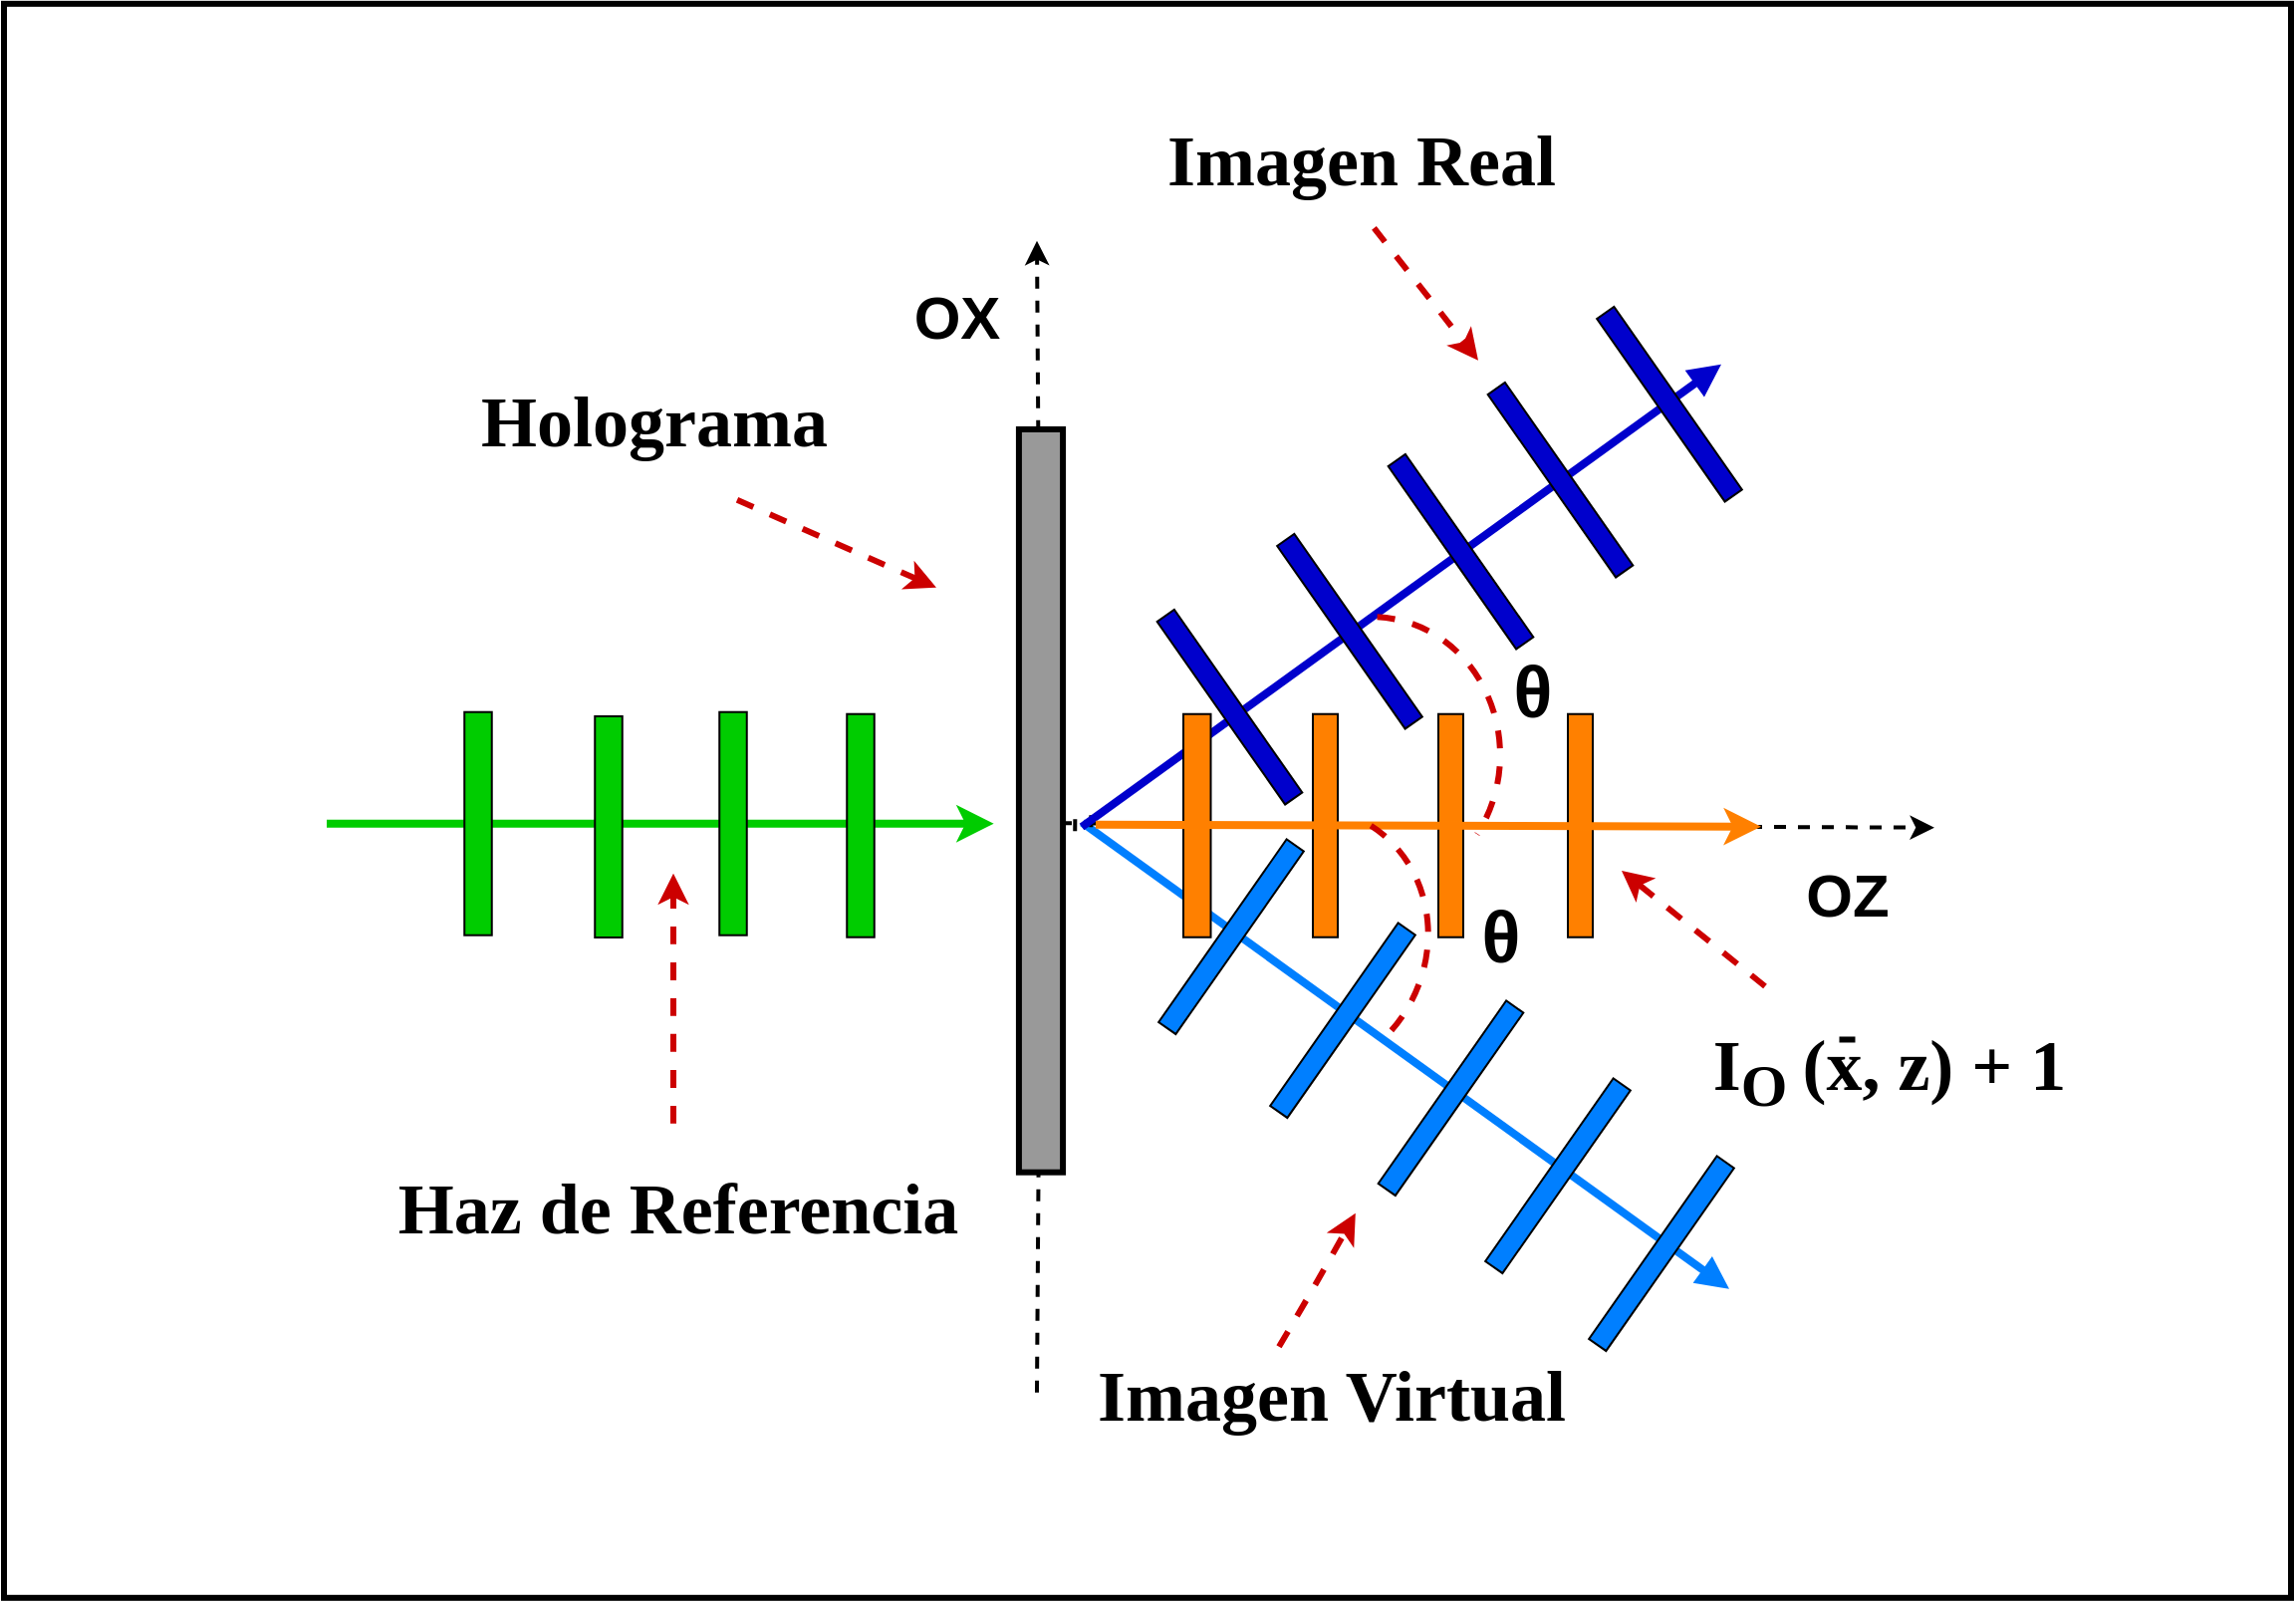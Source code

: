 <mxfile version="21.6.5" type="device">
  <diagram id="7V4O5eJFeHmqYtYDGreQ" name="Página-1">
    <mxGraphModel dx="311" dy="50" grid="1" gridSize="2" guides="1" tooltips="1" connect="1" arrows="1" fold="1" page="1" pageScale="1" pageWidth="1169" pageHeight="827" math="0" shadow="0">
      <root>
        <mxCell id="0" />
        <mxCell id="1" parent="0" />
        <mxCell id="Jjp8dSlwUwFLHbuzOiQ0-41" value="" style="endArrow=block;html=1;rounded=0;strokeColor=#007FFF;strokeWidth=4;movable=1;resizable=1;rotatable=1;deletable=1;editable=1;connectable=1;endFill=1;startArrow=none;startFill=0;" parent="1" edge="1">
          <mxGeometry width="50" height="50" relative="1" as="geometry">
            <mxPoint x="1719.25" y="1253.87" as="sourcePoint" />
            <mxPoint x="2044" y="1487.87" as="targetPoint" />
          </mxGeometry>
        </mxCell>
        <mxCell id="Jjp8dSlwUwFLHbuzOiQ0-42" value="" style="endArrow=none;html=1;strokeWidth=2;rounded=0;jumpStyle=line;dashed=1;startArrow=none;movable=1;resizable=1;rotatable=1;deletable=1;editable=1;connectable=1;endFill=1;startFill=0;" parent="1" edge="1">
          <mxGeometry x="0.166" y="-12" width="50" height="50" relative="1" as="geometry">
            <mxPoint x="1696.5" y="1539.87" as="sourcePoint" />
            <mxPoint x="1698.468" y="1258.87" as="targetPoint" />
            <mxPoint y="1" as="offset" />
          </mxGeometry>
        </mxCell>
        <mxCell id="Jjp8dSlwUwFLHbuzOiQ0-43" value="" style="endArrow=classic;html=1;strokeWidth=2;rounded=0;jumpStyle=line;dashed=1;startArrow=none;movable=1;resizable=1;rotatable=1;deletable=1;editable=1;connectable=1;endFill=1;startFill=0;" parent="1" edge="1">
          <mxGeometry x="0.166" y="-12" width="50" height="50" relative="1" as="geometry">
            <mxPoint x="1698.469" y="1249.87" as="sourcePoint" />
            <mxPoint x="1696.5" y="961.87" as="targetPoint" />
            <mxPoint y="1" as="offset" />
          </mxGeometry>
        </mxCell>
        <mxCell id="Jjp8dSlwUwFLHbuzOiQ0-44" value="" style="endArrow=none;html=1;strokeWidth=2;rounded=0;jumpStyle=line;dashed=1;startArrow=none;movable=1;resizable=1;rotatable=1;deletable=1;editable=1;connectable=1;endFill=1;startFill=1;" parent="1" target="Jjp8dSlwUwFLHbuzOiQ0-53" edge="1">
          <mxGeometry width="50" height="50" relative="1" as="geometry">
            <mxPoint x="1696" y="1254" as="sourcePoint" />
            <mxPoint x="2104.17" y="1253.5" as="targetPoint" />
          </mxGeometry>
        </mxCell>
        <mxCell id="Jjp8dSlwUwFLHbuzOiQ0-45" value="" style="endArrow=classic;html=1;strokeWidth=2;rounded=0;jumpStyle=line;dashed=1;startArrow=none;movable=1;resizable=1;rotatable=1;deletable=1;editable=1;connectable=1;endFill=1;startFill=1;" parent="1" source="Jjp8dSlwUwFLHbuzOiQ0-53" edge="1">
          <mxGeometry width="50" height="50" relative="1" as="geometry">
            <mxPoint x="1232" y="1253.37" as="sourcePoint" />
            <mxPoint x="2147" y="1256.37" as="targetPoint" />
          </mxGeometry>
        </mxCell>
        <mxCell id="Jjp8dSlwUwFLHbuzOiQ0-46" value="" style="endArrow=classic;html=1;rounded=0;strokeWidth=4;strokeColor=#00CC00;startArrow=none;startFill=0;" parent="1" edge="1">
          <mxGeometry width="50" height="50" relative="1" as="geometry">
            <mxPoint x="1340" y="1254.37" as="sourcePoint" />
            <mxPoint x="1674.83" y="1254.37" as="targetPoint" />
          </mxGeometry>
        </mxCell>
        <mxCell id="Jjp8dSlwUwFLHbuzOiQ0-47" value="" style="endArrow=block;html=1;rounded=0;strokeColor=#0000CC;strokeWidth=4;movable=1;resizable=1;rotatable=1;deletable=1;editable=1;connectable=1;endFill=1;startArrow=none;startFill=0;" parent="1" edge="1">
          <mxGeometry width="50" height="50" relative="1" as="geometry">
            <mxPoint x="1719" y="1256" as="sourcePoint" />
            <mxPoint x="2040" y="1023.87" as="targetPoint" />
          </mxGeometry>
        </mxCell>
        <mxCell id="Jjp8dSlwUwFLHbuzOiQ0-48" value="θ" style="text;html=1;align=center;verticalAlign=middle;resizable=1;points=[];autosize=1;strokeColor=none;fillColor=none;fontSize=36;fontColor=#000000;fontStyle=1;movable=1;rotatable=1;deletable=1;editable=1;connectable=1;" parent="1" vertex="1">
          <mxGeometry x="1908" y="1281.12" width="42" height="60" as="geometry" />
        </mxCell>
        <mxCell id="Jjp8dSlwUwFLHbuzOiQ0-49" value="" style="rounded=0;whiteSpace=wrap;html=1;rotation=-235;fillColor=#007FFF;direction=west;flipV=1;movable=1;resizable=1;rotatable=1;deletable=1;editable=1;connectable=1;strokeColor=#000000;" parent="1" vertex="1">
          <mxGeometry x="1794" y="1347.87" width="112" height="10.5" as="geometry" />
        </mxCell>
        <mxCell id="Jjp8dSlwUwFLHbuzOiQ0-50" value="θ" style="text;html=1;align=center;verticalAlign=middle;resizable=1;points=[];autosize=1;strokeColor=none;fillColor=none;fontSize=36;fontColor=#000000;fontStyle=1;movable=1;rotatable=1;deletable=1;editable=1;connectable=1;" parent="1" vertex="1">
          <mxGeometry x="1926" y="1157.87" width="38" height="60" as="geometry" />
        </mxCell>
        <mxCell id="Jjp8dSlwUwFLHbuzOiQ0-51" value="" style="rounded=0;whiteSpace=wrap;html=1;rotation=-90;fillColor=#FF8000;movable=1;resizable=1;rotatable=1;deletable=1;editable=1;connectable=1;" parent="1" vertex="1">
          <mxGeometry x="1720.88" y="1248.5" width="112" height="13.75" as="geometry" />
        </mxCell>
        <mxCell id="Jjp8dSlwUwFLHbuzOiQ0-52" value="" style="rounded=0;whiteSpace=wrap;html=1;rotation=-90;fillColor=#FF8000;movable=1;resizable=1;rotatable=1;deletable=1;editable=1;connectable=1;" parent="1" vertex="1">
          <mxGeometry x="1785.25" y="1249.12" width="112" height="12.5" as="geometry" />
        </mxCell>
        <mxCell id="Jjp8dSlwUwFLHbuzOiQ0-53" value="" style="rounded=0;whiteSpace=wrap;html=1;rotation=-90;fillColor=#FF8000;movable=1;resizable=1;rotatable=1;deletable=1;editable=1;connectable=1;" parent="1" vertex="1">
          <mxGeometry x="1848.25" y="1249.12" width="112" height="12.5" as="geometry" />
        </mxCell>
        <mxCell id="Jjp8dSlwUwFLHbuzOiQ0-54" value="" style="rounded=0;whiteSpace=wrap;html=1;rotation=-90;fillColor=#FF8000;movable=1;resizable=1;rotatable=1;deletable=1;editable=1;connectable=1;" parent="1" vertex="1">
          <mxGeometry x="1913.25" y="1249.12" width="112" height="12.5" as="geometry" />
        </mxCell>
        <mxCell id="Jjp8dSlwUwFLHbuzOiQ0-55" value="Holograma" style="text;html=1;align=center;verticalAlign=middle;resizable=0;points=[];autosize=1;strokeColor=none;fillColor=none;fontSize=36;fontFamily=Times New Roman;fontColor=#000000;fontStyle=1" parent="1" vertex="1">
          <mxGeometry x="1408" y="1025.87" width="192" height="55" as="geometry" />
        </mxCell>
        <mxCell id="Jjp8dSlwUwFLHbuzOiQ0-56" value="" style="endArrow=classic;html=1;dashed=1;strokeColor=#CC0000;strokeWidth=3;fontFamily=Times New Roman;fontSize=36;fontColor=#000000;curved=1;movable=1;resizable=1;rotatable=1;deletable=1;editable=1;connectable=1;" parent="1" edge="1">
          <mxGeometry x="-0.37" y="53" width="50" height="50" relative="1" as="geometry">
            <mxPoint x="1546" y="1091.87" as="sourcePoint" />
            <mxPoint x="1646" y="1135.87" as="targetPoint" />
            <mxPoint y="-1" as="offset" />
          </mxGeometry>
        </mxCell>
        <mxCell id="Jjp8dSlwUwFLHbuzOiQ0-57" value="Haz de Referencia" style="text;html=1;align=center;verticalAlign=middle;resizable=0;points=[];autosize=1;strokeColor=none;fillColor=none;fontSize=36;fontFamily=Times New Roman;fontColor=#000000;fontStyle=1" parent="1" vertex="1">
          <mxGeometry x="1366" y="1420.37" width="299" height="55" as="geometry" />
        </mxCell>
        <mxCell id="Jjp8dSlwUwFLHbuzOiQ0-58" value="" style="endArrow=classic;html=1;dashed=1;strokeColor=#CC0000;strokeWidth=3;fontFamily=Times New Roman;fontSize=36;fontColor=#000000;curved=1;" parent="1" edge="1">
          <mxGeometry x="0.646" y="-54" width="50" height="50" relative="1" as="geometry">
            <mxPoint x="1514" y="1404.87" as="sourcePoint" />
            <mxPoint x="1514" y="1279.37" as="targetPoint" />
            <mxPoint as="offset" />
          </mxGeometry>
        </mxCell>
        <mxCell id="Jjp8dSlwUwFLHbuzOiQ0-59" value="Imagen Real" style="text;html=1;align=center;verticalAlign=middle;resizable=0;points=[];autosize=1;strokeColor=none;fillColor=none;fontSize=36;fontFamily=Times New Roman;fontColor=#000000;fontStyle=1" parent="1" vertex="1">
          <mxGeometry x="1747.0" y="889.87" width="224" height="64" as="geometry" />
        </mxCell>
        <mxCell id="Jjp8dSlwUwFLHbuzOiQ0-60" value="" style="endArrow=classic;html=1;dashed=1;strokeColor=#CC0000;strokeWidth=3;fontFamily=Times New Roman;fontSize=36;fontColor=#000000;curved=1;exitX=0.53;exitY=1.025;exitDx=0;exitDy=0;exitPerimeter=0;" parent="1" source="Jjp8dSlwUwFLHbuzOiQ0-59" edge="1">
          <mxGeometry x="-0.37" y="53" width="50" height="50" relative="1" as="geometry">
            <mxPoint x="1876" y="963.87" as="sourcePoint" />
            <mxPoint x="1918" y="1021.87" as="targetPoint" />
            <mxPoint y="-1" as="offset" />
          </mxGeometry>
        </mxCell>
        <mxCell id="Jjp8dSlwUwFLHbuzOiQ0-61" value="Imagen Virtual" style="text;html=1;align=center;verticalAlign=middle;resizable=0;points=[];autosize=1;strokeColor=none;fillColor=none;fontSize=36;fontFamily=Times New Roman;fontColor=#000000;fontStyle=1" parent="1" vertex="1">
          <mxGeometry x="1716.0" y="1511.87" width="255" height="60" as="geometry" />
        </mxCell>
        <mxCell id="Jjp8dSlwUwFLHbuzOiQ0-62" value="" style="endArrow=classic;html=1;dashed=1;strokeColor=#CC0000;strokeWidth=3;fontFamily=Times New Roman;fontSize=36;fontColor=#000000;curved=1;" parent="1" edge="1">
          <mxGeometry x="-0.37" y="53" width="50" height="50" relative="1" as="geometry">
            <mxPoint x="1818" y="1516.87" as="sourcePoint" />
            <mxPoint x="1856.41" y="1449.87" as="targetPoint" />
            <mxPoint y="-1" as="offset" />
            <Array as="points">
              <mxPoint x="1834.41" y="1489.37" />
            </Array>
          </mxGeometry>
        </mxCell>
        <mxCell id="Jjp8dSlwUwFLHbuzOiQ0-63" value="I&lt;sub&gt;O&amp;nbsp;&lt;/sub&gt;(x, z) + 1" style="text;html=1;align=center;verticalAlign=middle;resizable=0;points=[];autosize=1;strokeColor=none;fillColor=none;fontSize=36;fontFamily=Times New Roman;fontColor=#000000;fontStyle=1" parent="1" vertex="1">
          <mxGeometry x="2025.25" y="1347.87" width="198" height="63" as="geometry" />
        </mxCell>
        <mxCell id="Jjp8dSlwUwFLHbuzOiQ0-64" value="" style="endArrow=none;html=1;rounded=0;strokeWidth=3;fontSize=30;movable=1;resizable=1;rotatable=1;deletable=1;editable=1;connectable=1;" parent="1" edge="1">
          <mxGeometry width="50" height="50" relative="1" as="geometry">
            <mxPoint x="2099.25" y="1362.74" as="sourcePoint" />
            <mxPoint x="2107.25" y="1362.74" as="targetPoint" />
          </mxGeometry>
        </mxCell>
        <mxCell id="Jjp8dSlwUwFLHbuzOiQ0-65" value="&lt;b&gt;&lt;font style=&quot;font-size: 30px;&quot;&gt;OZ&lt;/font&gt;&lt;/b&gt;" style="text;html=1;align=center;verticalAlign=middle;resizable=0;points=[];autosize=1;strokeColor=none;fillColor=none;fontSize=36;" parent="1" vertex="1">
          <mxGeometry x="2072" y="1259.88" width="62" height="56" as="geometry" />
        </mxCell>
        <mxCell id="Jjp8dSlwUwFLHbuzOiQ0-66" value="" style="ellipse;whiteSpace=wrap;html=1;aspect=fixed;fontSize=30;opacity=80;fillColor=#000000;movable=1;resizable=1;rotatable=1;deletable=1;editable=1;connectable=1;" parent="1" vertex="1">
          <mxGeometry x="1694" y="1250.12" width="4" height="4" as="geometry" />
        </mxCell>
        <mxCell id="Jjp8dSlwUwFLHbuzOiQ0-67" value="" style="rounded=0;whiteSpace=wrap;html=1;strokeWidth=3;fillColor=#999999;rotation=90;movable=1;resizable=1;rotatable=1;deletable=1;editable=1;connectable=1;" parent="1" vertex="1">
          <mxGeometry x="1512.06" y="1231.87" width="372.88" height="22.08" as="geometry" />
        </mxCell>
        <mxCell id="Jjp8dSlwUwFLHbuzOiQ0-68" value="" style="verticalLabelPosition=bottom;verticalAlign=top;html=1;shape=mxgraph.basic.arc;startAngle=0.756;endAngle=0.097;fontSize=36;fillColor=#CC0000;rotation=90;strokeColor=#CC0000;strokeWidth=3;dashed=1;movable=1;resizable=1;rotatable=1;deletable=1;editable=1;connectable=1;" parent="1" vertex="1">
          <mxGeometry x="1795.5" y="1155.87" width="138.75" height="128.25" as="geometry" />
        </mxCell>
        <mxCell id="Jjp8dSlwUwFLHbuzOiQ0-69" value="" style="endArrow=classic;html=1;rounded=0;strokeWidth=4;strokeColor=#FF8000;startArrow=none;startFill=0;" parent="1" edge="1">
          <mxGeometry width="50" height="50" relative="1" as="geometry">
            <mxPoint x="1726" y="1254.87" as="sourcePoint" />
            <mxPoint x="2060" y="1255.87" as="targetPoint" />
          </mxGeometry>
        </mxCell>
        <mxCell id="Jjp8dSlwUwFLHbuzOiQ0-70" value="" style="endArrow=classic;html=1;dashed=1;strokeColor=#CC0000;strokeWidth=3;fontFamily=Times New Roman;fontSize=36;fontColor=#000000;curved=1;" parent="1" edge="1">
          <mxGeometry x="-0.37" y="53" width="50" height="50" relative="1" as="geometry">
            <mxPoint x="2062" y="1336" as="sourcePoint" />
            <mxPoint x="1990" y="1278" as="targetPoint" />
            <mxPoint y="-1" as="offset" />
          </mxGeometry>
        </mxCell>
        <mxCell id="Jjp8dSlwUwFLHbuzOiQ0-71" value="" style="rounded=0;whiteSpace=wrap;html=1;rotation=145;fillColor=#0000CC;direction=north;flipV=1;movable=1;resizable=1;rotatable=1;deletable=1;editable=1;connectable=1;" parent="1" vertex="1">
          <mxGeometry x="1788" y="1139.87" width="10.5" height="112" as="geometry" />
        </mxCell>
        <mxCell id="Jjp8dSlwUwFLHbuzOiQ0-72" value="" style="rounded=0;whiteSpace=wrap;html=1;rotation=-235;fillColor=#007FFF;direction=east;flipV=0;movable=1;resizable=1;rotatable=1;deletable=1;editable=1;connectable=1;flipH=1;" parent="1" vertex="1">
          <mxGeometry x="1738" y="1305.87" width="112" height="10.5" as="geometry" />
        </mxCell>
        <mxCell id="Jjp8dSlwUwFLHbuzOiQ0-73" value="" style="rounded=0;whiteSpace=wrap;html=1;rotation=145;fillColor=#0000CC;direction=north;flipV=1;movable=1;resizable=1;rotatable=1;deletable=1;editable=1;connectable=1;" parent="1" vertex="1">
          <mxGeometry x="1848.25" y="1101.87" width="10.5" height="112" as="geometry" />
        </mxCell>
        <mxCell id="Jjp8dSlwUwFLHbuzOiQ0-74" value="" style="rounded=0;whiteSpace=wrap;html=1;rotation=145;fillColor=#0000CC;direction=north;flipV=1;movable=1;resizable=1;rotatable=1;deletable=1;editable=1;connectable=1;" parent="1" vertex="1">
          <mxGeometry x="1904" y="1061.87" width="10.5" height="112" as="geometry" />
        </mxCell>
        <mxCell id="Jjp8dSlwUwFLHbuzOiQ0-75" value="" style="rounded=0;whiteSpace=wrap;html=1;rotation=145;fillColor=#0000CC;direction=north;flipV=1;movable=1;resizable=1;rotatable=1;deletable=1;editable=1;connectable=1;" parent="1" vertex="1">
          <mxGeometry x="1954" y="1025.87" width="10.5" height="112" as="geometry" />
        </mxCell>
        <mxCell id="Jjp8dSlwUwFLHbuzOiQ0-76" value="" style="rounded=0;whiteSpace=wrap;html=1;rotation=-235;fillColor=#007FFF;direction=west;flipV=1;movable=1;resizable=1;rotatable=1;deletable=1;editable=1;connectable=1;strokeColor=#000000;" parent="1" vertex="1">
          <mxGeometry x="1848.25" y="1386.87" width="112" height="10.5" as="geometry" />
        </mxCell>
        <mxCell id="Jjp8dSlwUwFLHbuzOiQ0-77" value="" style="rounded=0;whiteSpace=wrap;html=1;rotation=-235;fillColor=#007FFF;direction=west;flipV=1;movable=1;resizable=1;rotatable=1;deletable=1;editable=1;connectable=1;strokeColor=#000000;" parent="1" vertex="1">
          <mxGeometry x="1902" y="1425.87" width="112" height="10.5" as="geometry" />
        </mxCell>
        <mxCell id="Jjp8dSlwUwFLHbuzOiQ0-78" value="" style="rounded=0;whiteSpace=wrap;html=1;rotation=-235;fillColor=#007FFF;direction=west;flipV=1;movable=1;resizable=1;rotatable=1;deletable=1;editable=1;connectable=1;strokeColor=#000000;" parent="1" vertex="1">
          <mxGeometry x="1954" y="1464.87" width="112" height="10.5" as="geometry" />
        </mxCell>
        <mxCell id="Jjp8dSlwUwFLHbuzOiQ0-79" value="" style="verticalLabelPosition=bottom;verticalAlign=top;html=1;shape=mxgraph.basic.arc;startAngle=0.756;endAngle=0.049;fontSize=36;fillColor=#CC0000;rotation=120;strokeColor=#CC0000;strokeWidth=3;dashed=1;movable=1;resizable=1;rotatable=1;deletable=1;editable=1;connectable=1;" parent="1" vertex="1">
          <mxGeometry x="1758" y="1250.12" width="138.75" height="128.25" as="geometry" />
        </mxCell>
        <mxCell id="Jjp8dSlwUwFLHbuzOiQ0-80" value="" style="rounded=0;whiteSpace=wrap;html=1;rotation=145;fillColor=#0000CC;direction=north;flipV=1;movable=1;resizable=1;rotatable=1;deletable=1;editable=1;connectable=1;" parent="1" vertex="1">
          <mxGeometry x="2008.75" y="987.87" width="10.5" height="112" as="geometry" />
        </mxCell>
        <mxCell id="Jjp8dSlwUwFLHbuzOiQ0-81" value="&lt;b&gt;&lt;font style=&quot;font-size: 30px;&quot;&gt;OX&lt;/font&gt;&lt;/b&gt;" style="text;html=1;align=center;verticalAlign=middle;resizable=0;points=[];autosize=1;strokeColor=none;fillColor=none;fontSize=36;" parent="1" vertex="1">
          <mxGeometry x="1624" y="969.87" width="64" height="56" as="geometry" />
        </mxCell>
        <mxCell id="Jjp8dSlwUwFLHbuzOiQ0-82" value="" style="rounded=0;whiteSpace=wrap;html=1;rotation=-90;fillColor=#00CC00;movable=1;resizable=1;rotatable=1;deletable=1;editable=1;connectable=1;" parent="1" vertex="1">
          <mxGeometry x="1552" y="1248.49" width="112" height="13.75" as="geometry" />
        </mxCell>
        <mxCell id="Jjp8dSlwUwFLHbuzOiQ0-83" value="" style="rounded=0;whiteSpace=wrap;html=1;rotation=-90;fillColor=#00CC00;movable=1;resizable=1;rotatable=1;deletable=1;editable=1;connectable=1;" parent="1" vertex="1">
          <mxGeometry x="1488" y="1247.49" width="112" height="13.75" as="geometry" />
        </mxCell>
        <mxCell id="Jjp8dSlwUwFLHbuzOiQ0-84" value="" style="rounded=0;whiteSpace=wrap;html=1;rotation=-90;fillColor=#00CC00;movable=1;resizable=1;rotatable=1;deletable=1;editable=1;connectable=1;" parent="1" vertex="1">
          <mxGeometry x="1426" y="1249.12" width="111" height="13.75" as="geometry" />
        </mxCell>
        <mxCell id="Jjp8dSlwUwFLHbuzOiQ0-85" value="" style="rounded=0;whiteSpace=wrap;html=1;rotation=-90;fillColor=#00CC00;movable=1;resizable=1;rotatable=1;deletable=1;editable=1;connectable=1;" parent="1" vertex="1">
          <mxGeometry x="1360" y="1247.49" width="112" height="13.75" as="geometry" />
        </mxCell>
        <mxCell id="0SZbFh-ACm7h8Ctfa6iX-3" value="" style="rounded=0;whiteSpace=wrap;html=1;fillColor=none;movable=1;resizable=1;rotatable=1;deletable=1;editable=1;connectable=1;strokeWidth=3;fontFamily=Times New Roman;fontSize=36;" parent="1" vertex="1">
          <mxGeometry x="1178" y="842.91" width="1148" height="800" as="geometry" />
        </mxCell>
      </root>
    </mxGraphModel>
  </diagram>
</mxfile>
